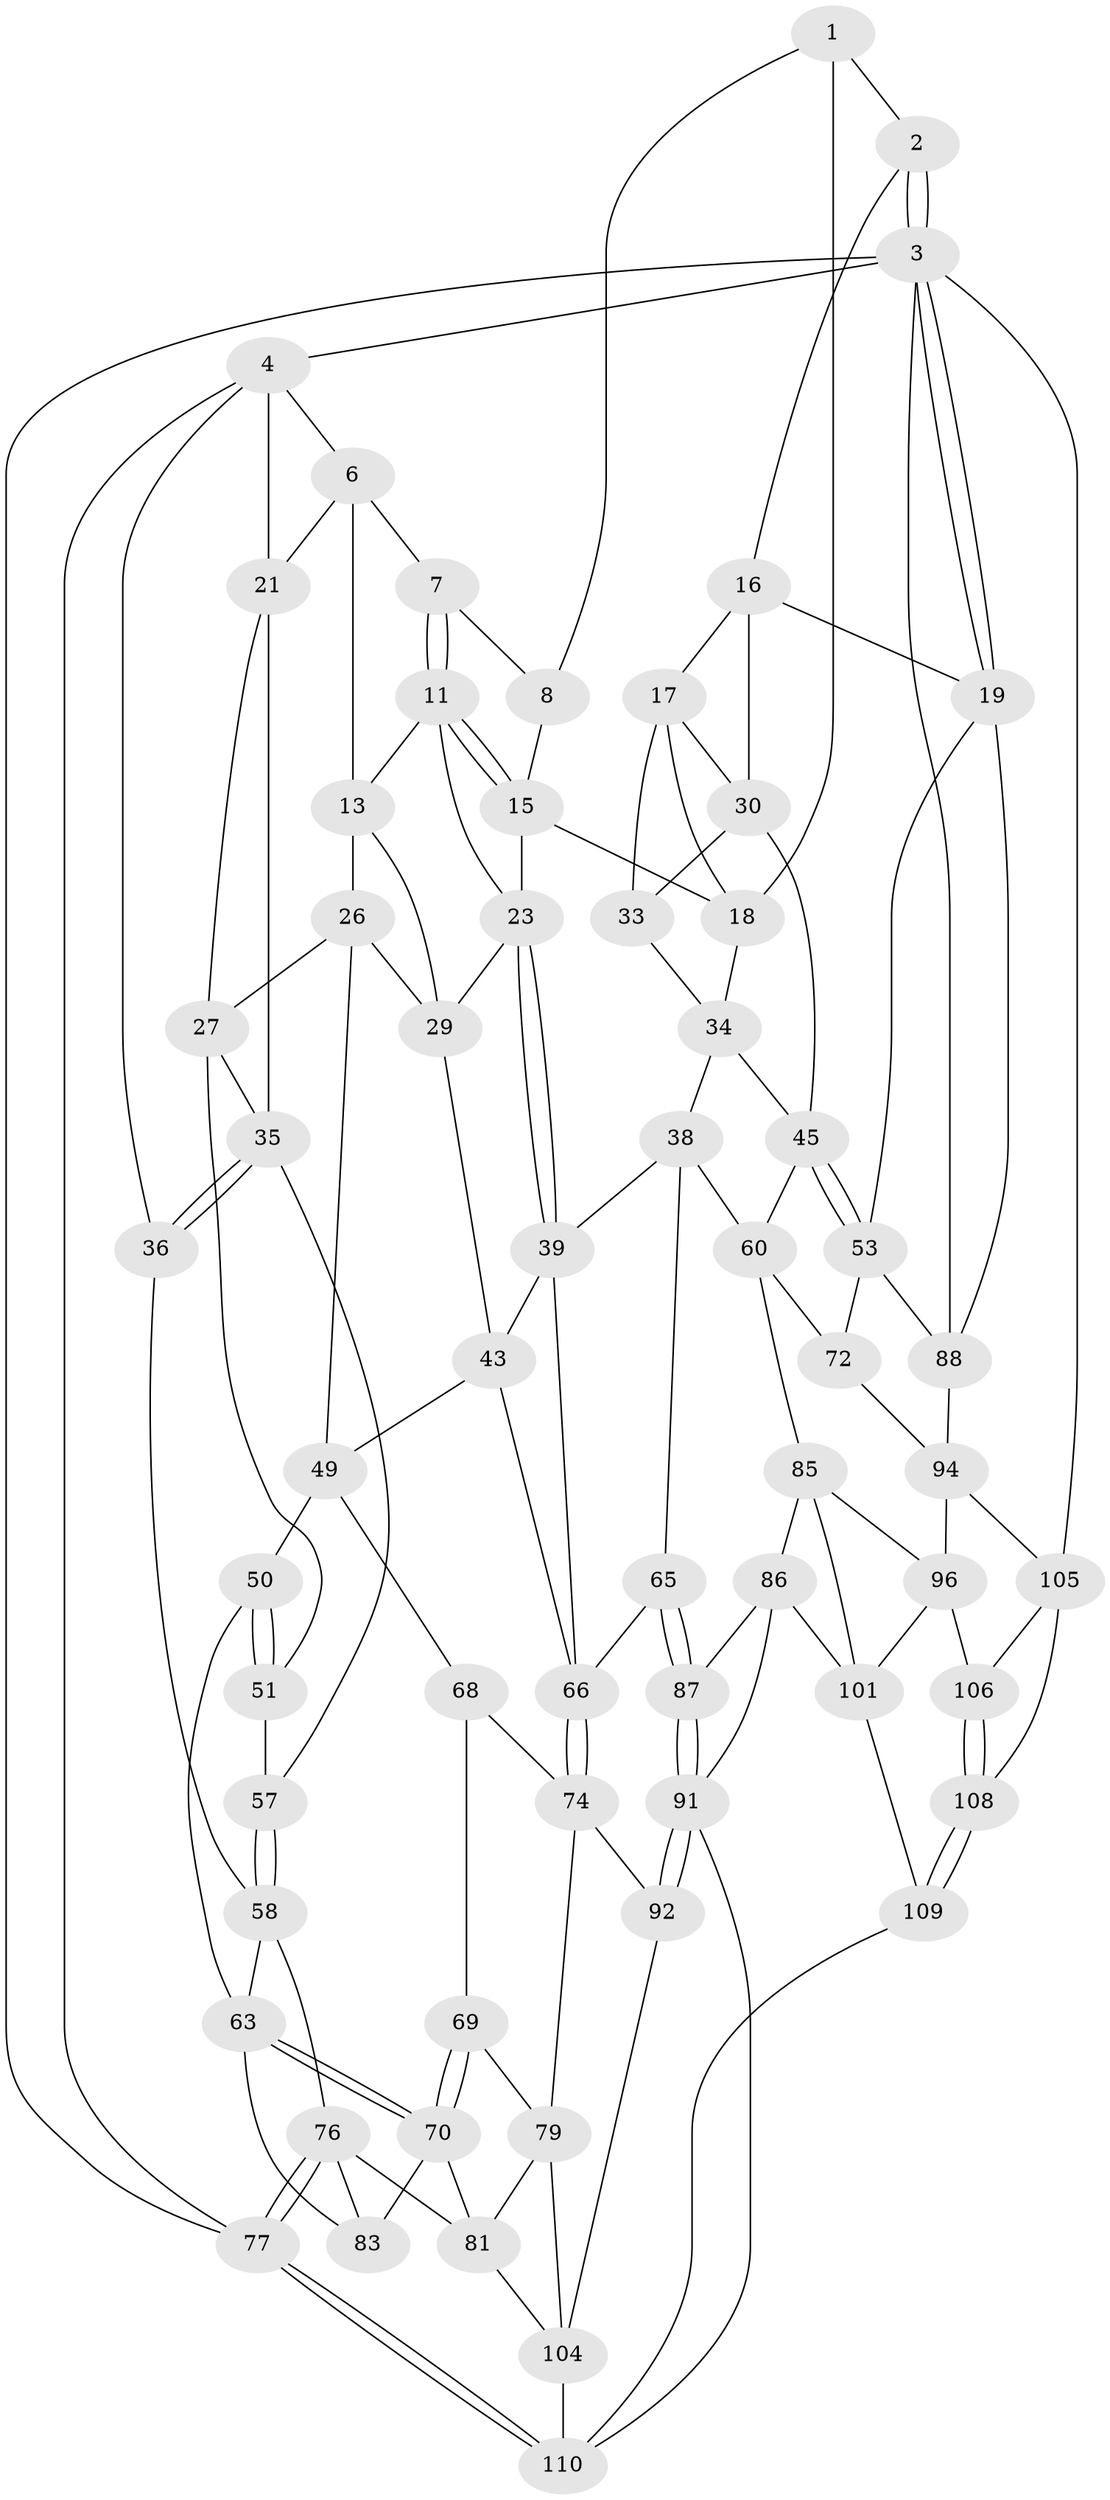 // original degree distribution, {3: 0.017857142857142856, 4: 0.21428571428571427, 6: 0.19642857142857142, 5: 0.5714285714285714}
// Generated by graph-tools (version 1.1) at 2025/42/03/06/25 10:42:35]
// undirected, 63 vertices, 137 edges
graph export_dot {
graph [start="1"]
  node [color=gray90,style=filled];
  1 [pos="+0.6734426188535716+0",super="+9"];
  2 [pos="+1+0"];
  3 [pos="+1+0",super="+90"];
  4 [pos="+0+0",super="+5"];
  6 [pos="+0.39642452545511875+0",super="+14"];
  7 [pos="+0.40966213619841296+0"];
  8 [pos="+0.6401911587543385+0",super="+10"];
  11 [pos="+0.4889337489711023+0.08191554672416404",super="+12"];
  13 [pos="+0.3704441346617357+0.13079528403123378",super="+25"];
  15 [pos="+0.5553211307387679+0.14588675798453793",super="+22"];
  16 [pos="+0.9069962442368563+0.011677420469091012",super="+20"];
  17 [pos="+0.8360114994078999+0.09837176335017835",super="+31"];
  18 [pos="+0.7765502053810963+0.10139682741679887",super="+32"];
  19 [pos="+1+0.2825822658549149",super="+52"];
  21 [pos="+0.1627032566187785+0.11258163872596454",super="+28"];
  23 [pos="+0.47970740284950175+0.2562092725008856",super="+24"];
  26 [pos="+0.2110444572675771+0.23517701329666743",super="+41"];
  27 [pos="+0.18792994156126122+0.2288125967385737",super="+47"];
  29 [pos="+0.43281563770985515+0.25957927869314273",super="+40"];
  30 [pos="+1+0.23019104351792286",super="+44"];
  33 [pos="+0.8052269788594337+0.28014649654390006"];
  34 [pos="+0.692716841931381+0.22283405437479534",super="+37"];
  35 [pos="+0+0.31627612550665024",super="+48"];
  36 [pos="+0+0.3223901446131787"];
  38 [pos="+0.5873677702134008+0.38314661561974955",super="+61"];
  39 [pos="+0.5440903034230085+0.3819939190197656",super="+42"];
  43 [pos="+0.42675513931700804+0.4036926062311606",super="+54"];
  45 [pos="+0.8299517002952286+0.38251643196262075",super="+46"];
  49 [pos="+0.3017413746708468+0.41565934199624116",super="+55"];
  50 [pos="+0.30165865902719186+0.41567361513566903",super="+62"];
  51 [pos="+0.18690326726548284+0.31318186089473316",super="+56"];
  53 [pos="+0.9168068986325125+0.438154318268682",super="+71"];
  57 [pos="+0.07268032700380551+0.4137270542529154"];
  58 [pos="+0.025474793854333145+0.5204815484348058",super="+59"];
  60 [pos="+0.7088132409541212+0.5336680613568172",super="+73"];
  63 [pos="+0.19925188376250622+0.5107705813459396",super="+64"];
  65 [pos="+0.5583408906284173+0.5911700758597794"];
  66 [pos="+0.5245851926301841+0.5899297440381781",super="+67"];
  68 [pos="+0.37072973399275755+0.5003284174119303",super="+75"];
  69 [pos="+0.27362212331647257+0.5419057063449317",super="+78"];
  70 [pos="+0.21554704197831565+0.5394908282073981",super="+82"];
  72 [pos="+0.8285812695660881+0.5937383157385963"];
  74 [pos="+0.43835429695072403+0.6535116420827343",super="+93"];
  76 [pos="+0+1",super="+84"];
  77 [pos="+0+1"];
  79 [pos="+0.3629084165051182+0.7328409581529897",super="+80"];
  81 [pos="+0.24896885161737453+0.7096902828697433",super="+98"];
  83 [pos="+0.08553747421392022+0.665504675534272"];
  85 [pos="+0.7421644365456195+0.7097919331783097",super="+97"];
  86 [pos="+0.6674828913613419+0.725673654324346",super="+99"];
  87 [pos="+0.6091326498956898+0.67008951582815"];
  88 [pos="+1+0.7323526990844991",super="+89"];
  91 [pos="+0.4579811036441777+0.8405048678685536",super="+100"];
  92 [pos="+0.4299776275627066+0.8041357560498446"];
  94 [pos="+0.9514112309927164+0.8118571686979753",super="+95"];
  96 [pos="+0.8255588234455873+0.7587193436709753",super="+103"];
  101 [pos="+0.741298178626182+0.8405383813157185",super="+102"];
  104 [pos="+0.23272420820299902+0.8811609987075839",super="+107"];
  105 [pos="+0.9174116952905932+0.8484779737616143",super="+112"];
  106 [pos="+0.8410179657244695+0.8733006184651854"];
  108 [pos="+0.6730385604266285+1"];
  109 [pos="+0.5932274642794926+1"];
  110 [pos="+0.06604868370637797+1",super="+111"];
  1 -- 2;
  1 -- 18;
  1 -- 8;
  2 -- 3;
  2 -- 3;
  2 -- 16;
  3 -- 4;
  3 -- 19;
  3 -- 19;
  3 -- 88;
  3 -- 77;
  3 -- 105;
  4 -- 36;
  4 -- 77;
  4 -- 21;
  4 -- 6;
  6 -- 7;
  6 -- 21;
  6 -- 13;
  7 -- 8;
  7 -- 11;
  7 -- 11;
  8 -- 15;
  11 -- 15;
  11 -- 15;
  11 -- 13;
  11 -- 23;
  13 -- 26;
  13 -- 29;
  15 -- 18;
  15 -- 23;
  16 -- 17;
  16 -- 19;
  16 -- 30;
  17 -- 18;
  17 -- 30;
  17 -- 33;
  18 -- 34;
  19 -- 88;
  19 -- 53;
  21 -- 35;
  21 -- 27;
  23 -- 39;
  23 -- 39;
  23 -- 29;
  26 -- 27;
  26 -- 49;
  26 -- 29;
  27 -- 51;
  27 -- 35;
  29 -- 43;
  30 -- 33;
  30 -- 45;
  33 -- 34;
  34 -- 45;
  34 -- 38;
  35 -- 36;
  35 -- 36;
  35 -- 57;
  36 -- 58;
  38 -- 39;
  38 -- 65;
  38 -- 60;
  39 -- 66;
  39 -- 43;
  43 -- 49;
  43 -- 66;
  45 -- 53;
  45 -- 53;
  45 -- 60;
  49 -- 50;
  49 -- 68;
  50 -- 51 [weight=2];
  50 -- 51;
  50 -- 63;
  51 -- 57;
  53 -- 72;
  53 -- 88;
  57 -- 58;
  57 -- 58;
  58 -- 76;
  58 -- 63;
  60 -- 72;
  60 -- 85;
  63 -- 70;
  63 -- 70;
  63 -- 83;
  65 -- 66;
  65 -- 87;
  65 -- 87;
  66 -- 74;
  66 -- 74;
  68 -- 69 [weight=2];
  68 -- 74;
  69 -- 70;
  69 -- 70;
  69 -- 79;
  70 -- 81;
  70 -- 83;
  72 -- 94;
  74 -- 92;
  74 -- 79;
  76 -- 77;
  76 -- 77;
  76 -- 83;
  76 -- 81;
  77 -- 110;
  77 -- 110;
  79 -- 104;
  79 -- 81;
  81 -- 104;
  85 -- 86;
  85 -- 96;
  85 -- 101;
  86 -- 87;
  86 -- 101;
  86 -- 91;
  87 -- 91;
  87 -- 91;
  88 -- 94;
  91 -- 92;
  91 -- 92;
  91 -- 110;
  92 -- 104;
  94 -- 105;
  94 -- 96;
  96 -- 106;
  96 -- 101;
  101 -- 109;
  104 -- 110;
  105 -- 106;
  105 -- 108;
  106 -- 108;
  106 -- 108;
  108 -- 109;
  108 -- 109;
  109 -- 110;
}
